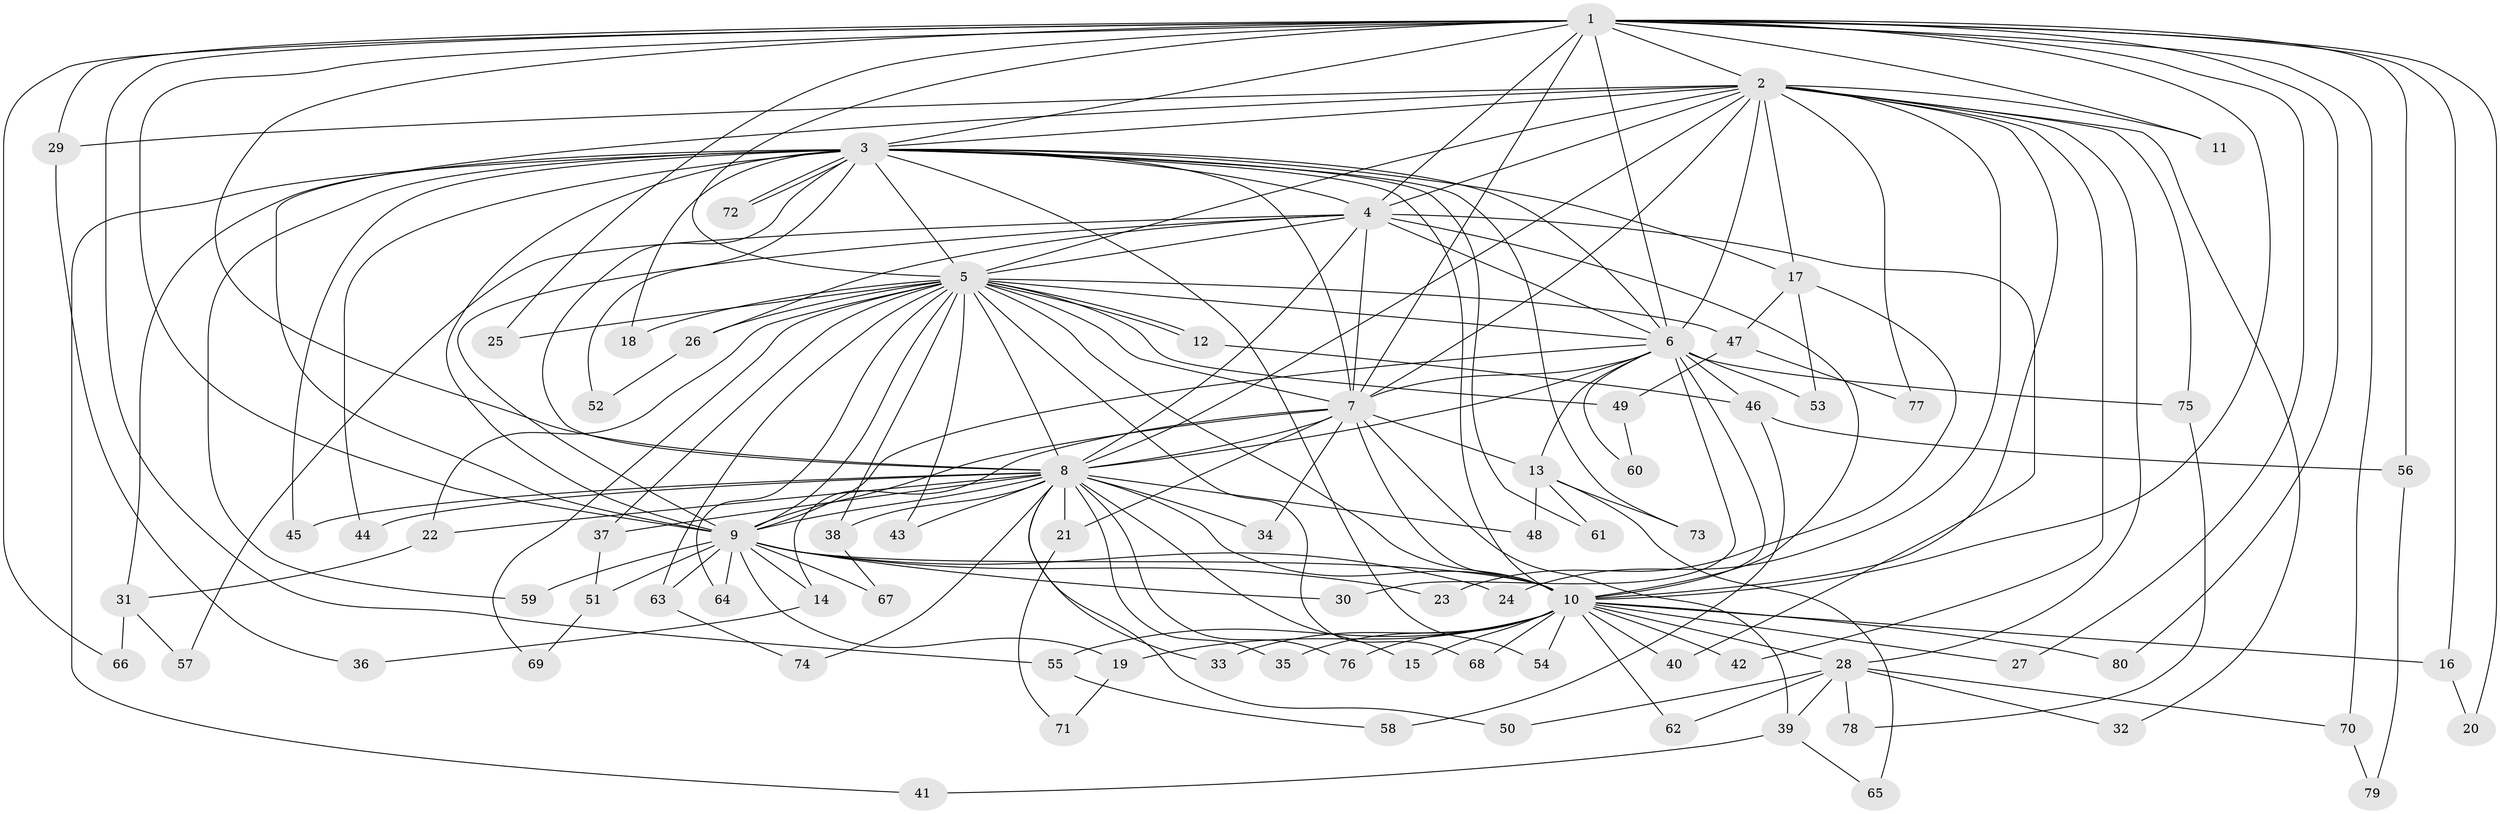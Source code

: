 // Generated by graph-tools (version 1.1) at 2025/35/03/09/25 02:35:03]
// undirected, 80 vertices, 185 edges
graph export_dot {
graph [start="1"]
  node [color=gray90,style=filled];
  1;
  2;
  3;
  4;
  5;
  6;
  7;
  8;
  9;
  10;
  11;
  12;
  13;
  14;
  15;
  16;
  17;
  18;
  19;
  20;
  21;
  22;
  23;
  24;
  25;
  26;
  27;
  28;
  29;
  30;
  31;
  32;
  33;
  34;
  35;
  36;
  37;
  38;
  39;
  40;
  41;
  42;
  43;
  44;
  45;
  46;
  47;
  48;
  49;
  50;
  51;
  52;
  53;
  54;
  55;
  56;
  57;
  58;
  59;
  60;
  61;
  62;
  63;
  64;
  65;
  66;
  67;
  68;
  69;
  70;
  71;
  72;
  73;
  74;
  75;
  76;
  77;
  78;
  79;
  80;
  1 -- 2;
  1 -- 3;
  1 -- 4;
  1 -- 5;
  1 -- 6;
  1 -- 7;
  1 -- 8;
  1 -- 9;
  1 -- 10;
  1 -- 11;
  1 -- 16;
  1 -- 20;
  1 -- 25;
  1 -- 27;
  1 -- 29;
  1 -- 55;
  1 -- 56;
  1 -- 66;
  1 -- 70;
  1 -- 80;
  2 -- 3;
  2 -- 4;
  2 -- 5;
  2 -- 6;
  2 -- 7;
  2 -- 8;
  2 -- 9;
  2 -- 10;
  2 -- 11;
  2 -- 17;
  2 -- 24;
  2 -- 28;
  2 -- 29;
  2 -- 32;
  2 -- 42;
  2 -- 75;
  2 -- 77;
  3 -- 4;
  3 -- 5;
  3 -- 6;
  3 -- 7;
  3 -- 8;
  3 -- 9;
  3 -- 10;
  3 -- 17;
  3 -- 18;
  3 -- 31;
  3 -- 41;
  3 -- 44;
  3 -- 45;
  3 -- 52;
  3 -- 54;
  3 -- 59;
  3 -- 61;
  3 -- 72;
  3 -- 72;
  3 -- 73;
  4 -- 5;
  4 -- 6;
  4 -- 7;
  4 -- 8;
  4 -- 9;
  4 -- 10;
  4 -- 26;
  4 -- 40;
  4 -- 57;
  5 -- 6;
  5 -- 7;
  5 -- 8;
  5 -- 9;
  5 -- 10;
  5 -- 12;
  5 -- 12;
  5 -- 18;
  5 -- 22;
  5 -- 25;
  5 -- 26;
  5 -- 37;
  5 -- 38;
  5 -- 43;
  5 -- 47;
  5 -- 49;
  5 -- 63;
  5 -- 64;
  5 -- 68;
  5 -- 69;
  6 -- 7;
  6 -- 8;
  6 -- 9;
  6 -- 10;
  6 -- 13;
  6 -- 30;
  6 -- 46;
  6 -- 53;
  6 -- 60;
  6 -- 75;
  7 -- 8;
  7 -- 9;
  7 -- 10;
  7 -- 13;
  7 -- 14;
  7 -- 21;
  7 -- 34;
  7 -- 39;
  8 -- 9;
  8 -- 10;
  8 -- 15;
  8 -- 21;
  8 -- 22;
  8 -- 33;
  8 -- 34;
  8 -- 35;
  8 -- 37;
  8 -- 38;
  8 -- 43;
  8 -- 44;
  8 -- 45;
  8 -- 48;
  8 -- 50;
  8 -- 74;
  8 -- 76;
  9 -- 10;
  9 -- 14;
  9 -- 19;
  9 -- 23;
  9 -- 24;
  9 -- 30;
  9 -- 51;
  9 -- 59;
  9 -- 63;
  9 -- 64;
  9 -- 67;
  10 -- 15;
  10 -- 16;
  10 -- 19;
  10 -- 27;
  10 -- 28;
  10 -- 33;
  10 -- 35;
  10 -- 40;
  10 -- 42;
  10 -- 54;
  10 -- 55;
  10 -- 62;
  10 -- 68;
  10 -- 76;
  10 -- 80;
  12 -- 46;
  13 -- 48;
  13 -- 61;
  13 -- 65;
  13 -- 73;
  14 -- 36;
  16 -- 20;
  17 -- 23;
  17 -- 47;
  17 -- 53;
  19 -- 71;
  21 -- 71;
  22 -- 31;
  26 -- 52;
  28 -- 32;
  28 -- 39;
  28 -- 50;
  28 -- 62;
  28 -- 70;
  28 -- 78;
  29 -- 36;
  31 -- 57;
  31 -- 66;
  37 -- 51;
  38 -- 67;
  39 -- 41;
  39 -- 65;
  46 -- 56;
  46 -- 58;
  47 -- 49;
  47 -- 77;
  49 -- 60;
  51 -- 69;
  55 -- 58;
  56 -- 79;
  63 -- 74;
  70 -- 79;
  75 -- 78;
}
